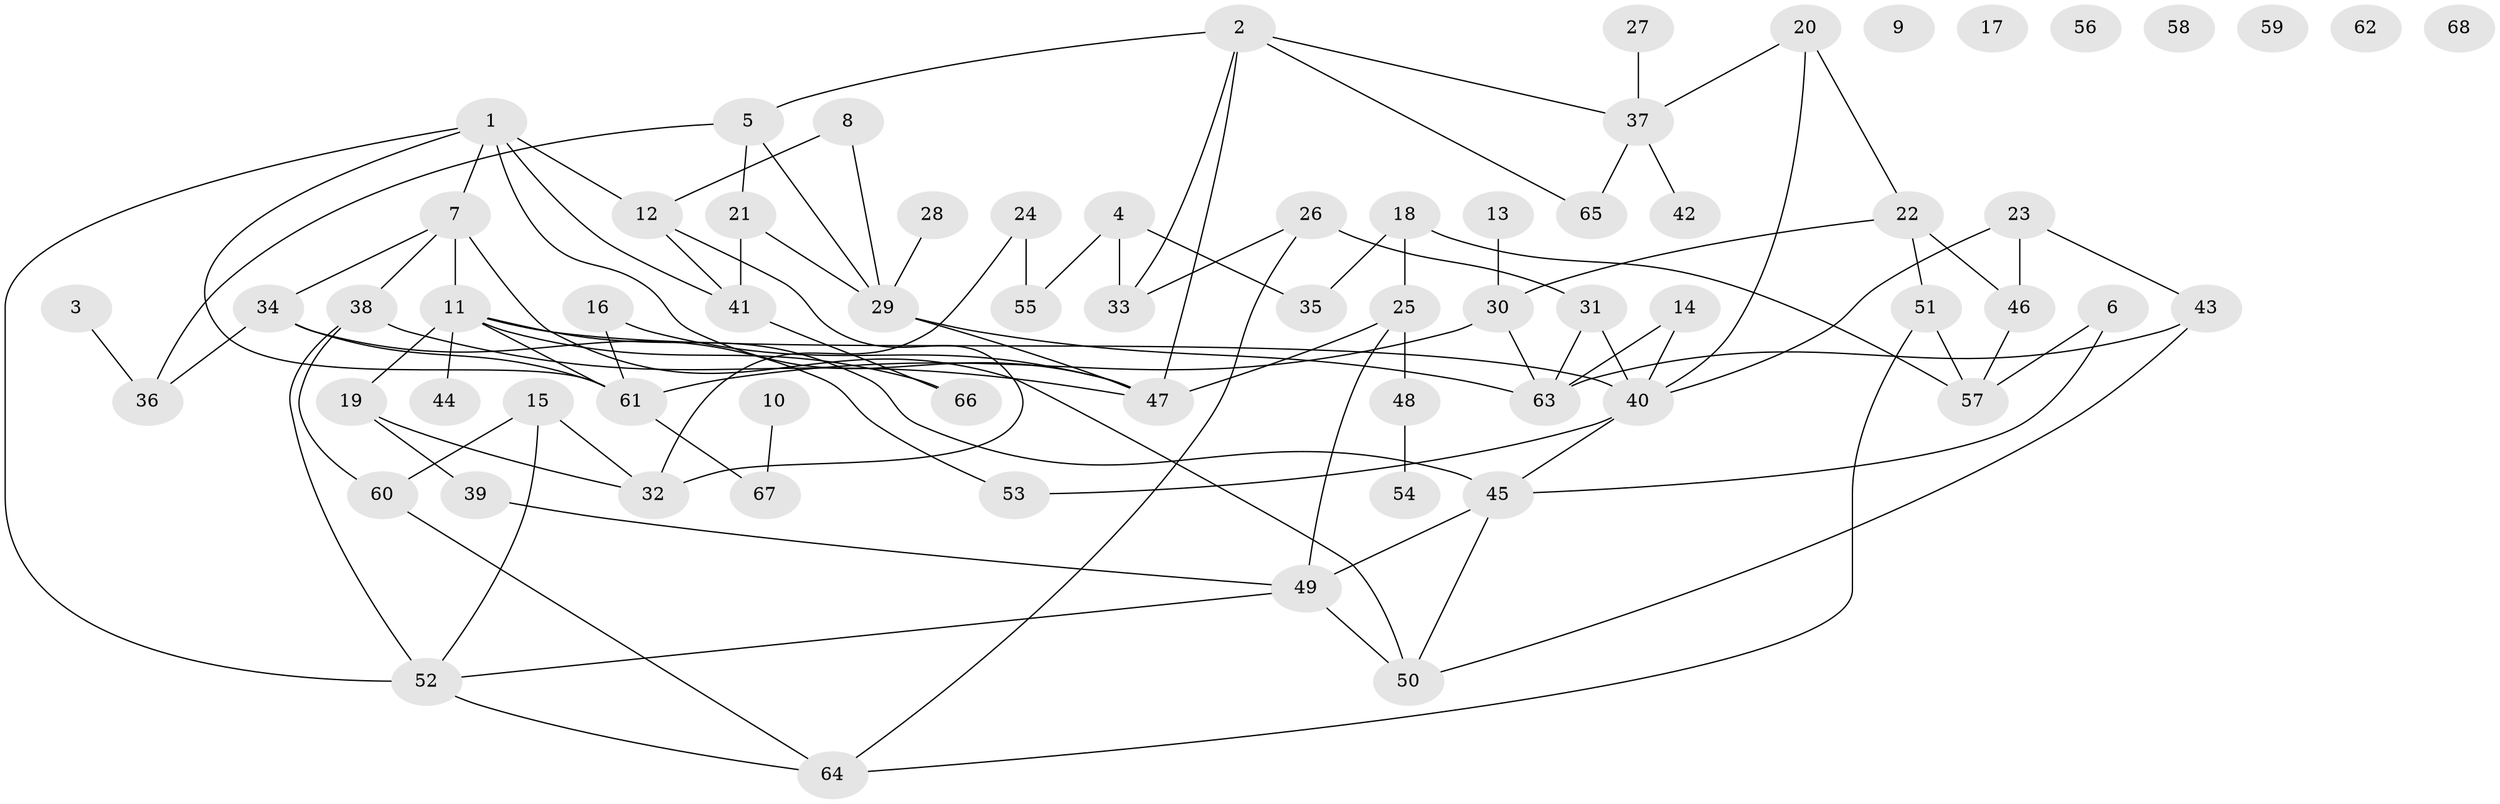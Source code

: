 // Generated by graph-tools (version 1.1) at 2025/33/03/09/25 02:33:46]
// undirected, 68 vertices, 100 edges
graph export_dot {
graph [start="1"]
  node [color=gray90,style=filled];
  1;
  2;
  3;
  4;
  5;
  6;
  7;
  8;
  9;
  10;
  11;
  12;
  13;
  14;
  15;
  16;
  17;
  18;
  19;
  20;
  21;
  22;
  23;
  24;
  25;
  26;
  27;
  28;
  29;
  30;
  31;
  32;
  33;
  34;
  35;
  36;
  37;
  38;
  39;
  40;
  41;
  42;
  43;
  44;
  45;
  46;
  47;
  48;
  49;
  50;
  51;
  52;
  53;
  54;
  55;
  56;
  57;
  58;
  59;
  60;
  61;
  62;
  63;
  64;
  65;
  66;
  67;
  68;
  1 -- 7;
  1 -- 12;
  1 -- 41;
  1 -- 47;
  1 -- 52;
  1 -- 61;
  2 -- 5;
  2 -- 33;
  2 -- 37;
  2 -- 47;
  2 -- 65;
  3 -- 36;
  4 -- 33;
  4 -- 35;
  4 -- 55;
  5 -- 21;
  5 -- 29;
  5 -- 36;
  6 -- 45;
  6 -- 57;
  7 -- 11;
  7 -- 34;
  7 -- 38;
  7 -- 50;
  8 -- 12;
  8 -- 29;
  10 -- 67;
  11 -- 19;
  11 -- 40;
  11 -- 44;
  11 -- 45;
  11 -- 61;
  11 -- 66;
  12 -- 32;
  12 -- 41;
  13 -- 30;
  14 -- 40;
  14 -- 63;
  15 -- 32;
  15 -- 52;
  15 -- 60;
  16 -- 47;
  16 -- 61;
  18 -- 25;
  18 -- 35;
  18 -- 57;
  19 -- 32;
  19 -- 39;
  20 -- 22;
  20 -- 37;
  20 -- 40;
  21 -- 29;
  21 -- 41;
  22 -- 30;
  22 -- 46;
  22 -- 51;
  23 -- 40;
  23 -- 43;
  23 -- 46;
  24 -- 32;
  24 -- 55;
  25 -- 47;
  25 -- 48;
  25 -- 49;
  26 -- 31;
  26 -- 33;
  26 -- 64;
  27 -- 37;
  28 -- 29;
  29 -- 47;
  29 -- 63;
  30 -- 61;
  30 -- 63;
  31 -- 40;
  31 -- 63;
  34 -- 36;
  34 -- 53;
  34 -- 61;
  37 -- 42;
  37 -- 65;
  38 -- 47;
  38 -- 52;
  38 -- 60;
  39 -- 49;
  40 -- 45;
  40 -- 53;
  41 -- 66;
  43 -- 50;
  43 -- 63;
  45 -- 49;
  45 -- 50;
  46 -- 57;
  48 -- 54;
  49 -- 50;
  49 -- 52;
  51 -- 57;
  51 -- 64;
  52 -- 64;
  60 -- 64;
  61 -- 67;
}

